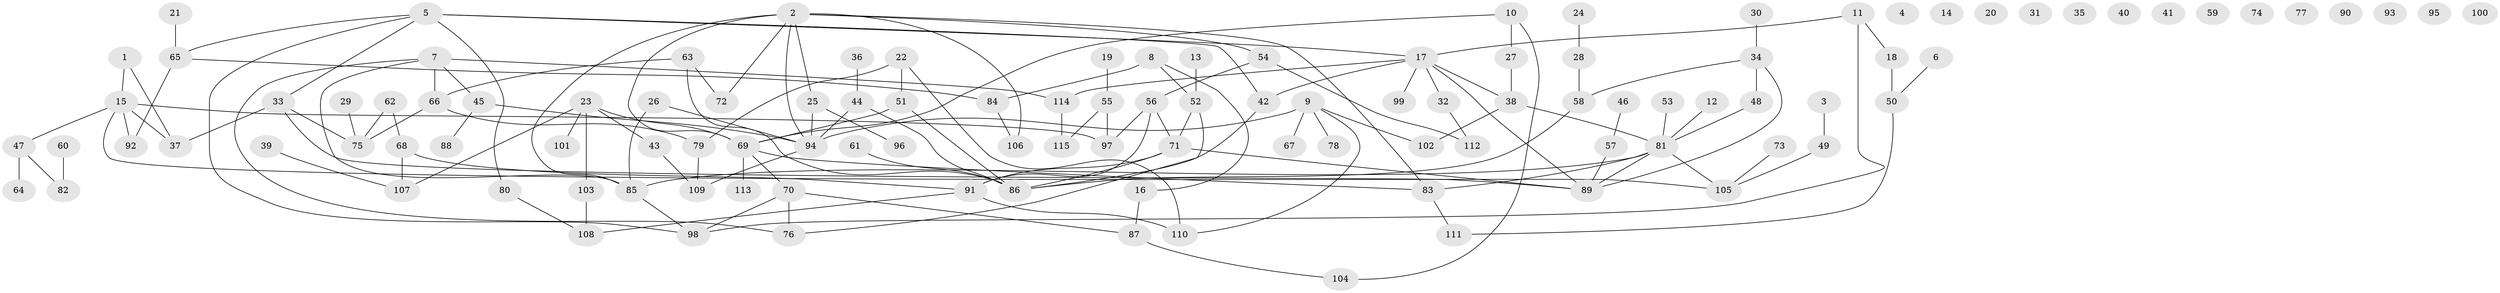 // Generated by graph-tools (version 1.1) at 2025/13/03/09/25 04:13:09]
// undirected, 115 vertices, 146 edges
graph export_dot {
graph [start="1"]
  node [color=gray90,style=filled];
  1;
  2;
  3;
  4;
  5;
  6;
  7;
  8;
  9;
  10;
  11;
  12;
  13;
  14;
  15;
  16;
  17;
  18;
  19;
  20;
  21;
  22;
  23;
  24;
  25;
  26;
  27;
  28;
  29;
  30;
  31;
  32;
  33;
  34;
  35;
  36;
  37;
  38;
  39;
  40;
  41;
  42;
  43;
  44;
  45;
  46;
  47;
  48;
  49;
  50;
  51;
  52;
  53;
  54;
  55;
  56;
  57;
  58;
  59;
  60;
  61;
  62;
  63;
  64;
  65;
  66;
  67;
  68;
  69;
  70;
  71;
  72;
  73;
  74;
  75;
  76;
  77;
  78;
  79;
  80;
  81;
  82;
  83;
  84;
  85;
  86;
  87;
  88;
  89;
  90;
  91;
  92;
  93;
  94;
  95;
  96;
  97;
  98;
  99;
  100;
  101;
  102;
  103;
  104;
  105;
  106;
  107;
  108;
  109;
  110;
  111;
  112;
  113;
  114;
  115;
  1 -- 15;
  1 -- 37;
  2 -- 25;
  2 -- 54;
  2 -- 69;
  2 -- 72;
  2 -- 83;
  2 -- 85;
  2 -- 94;
  2 -- 106;
  3 -- 49;
  5 -- 17;
  5 -- 33;
  5 -- 42;
  5 -- 65;
  5 -- 80;
  5 -- 98;
  6 -- 50;
  7 -- 45;
  7 -- 66;
  7 -- 76;
  7 -- 85;
  7 -- 114;
  8 -- 16;
  8 -- 52;
  8 -- 84;
  9 -- 67;
  9 -- 78;
  9 -- 94;
  9 -- 102;
  9 -- 110;
  10 -- 27;
  10 -- 69;
  10 -- 104;
  11 -- 17;
  11 -- 18;
  11 -- 98;
  12 -- 81;
  13 -- 52;
  15 -- 37;
  15 -- 47;
  15 -- 92;
  15 -- 97;
  15 -- 105;
  16 -- 87;
  17 -- 32;
  17 -- 38;
  17 -- 42;
  17 -- 89;
  17 -- 99;
  17 -- 114;
  18 -- 50;
  19 -- 55;
  21 -- 65;
  22 -- 51;
  22 -- 79;
  22 -- 110;
  23 -- 43;
  23 -- 69;
  23 -- 101;
  23 -- 103;
  23 -- 107;
  24 -- 28;
  25 -- 94;
  25 -- 96;
  26 -- 85;
  26 -- 94;
  27 -- 38;
  28 -- 58;
  29 -- 75;
  30 -- 34;
  32 -- 112;
  33 -- 37;
  33 -- 75;
  33 -- 89;
  34 -- 48;
  34 -- 58;
  34 -- 89;
  36 -- 44;
  38 -- 81;
  38 -- 102;
  39 -- 107;
  42 -- 86;
  43 -- 109;
  44 -- 86;
  44 -- 94;
  45 -- 88;
  45 -- 94;
  46 -- 57;
  47 -- 64;
  47 -- 82;
  48 -- 81;
  49 -- 105;
  50 -- 111;
  51 -- 69;
  51 -- 86;
  52 -- 71;
  52 -- 76;
  53 -- 81;
  54 -- 56;
  54 -- 112;
  55 -- 97;
  55 -- 115;
  56 -- 71;
  56 -- 91;
  56 -- 97;
  57 -- 89;
  58 -- 86;
  60 -- 82;
  61 -- 86;
  62 -- 68;
  62 -- 75;
  63 -- 66;
  63 -- 72;
  63 -- 86;
  65 -- 84;
  65 -- 92;
  66 -- 75;
  66 -- 79;
  68 -- 91;
  68 -- 107;
  69 -- 70;
  69 -- 83;
  69 -- 113;
  70 -- 76;
  70 -- 87;
  70 -- 98;
  71 -- 86;
  71 -- 89;
  71 -- 91;
  73 -- 105;
  79 -- 109;
  80 -- 108;
  81 -- 83;
  81 -- 85;
  81 -- 89;
  81 -- 105;
  83 -- 111;
  84 -- 106;
  85 -- 98;
  87 -- 104;
  91 -- 108;
  91 -- 110;
  94 -- 109;
  103 -- 108;
  114 -- 115;
}
